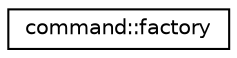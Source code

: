 digraph "Graphical Class Hierarchy"
{
  edge [fontname="Helvetica",fontsize="10",labelfontname="Helvetica",labelfontsize="10"];
  node [fontname="Helvetica",fontsize="10",shape=record];
  rankdir="LR";
  Node0 [label="command::factory",height=0.2,width=0.4,color="black", fillcolor="white", style="filled",URL="$classcommand_1_1factory.html",tooltip="Class which is creating commad by using type. "];
}
